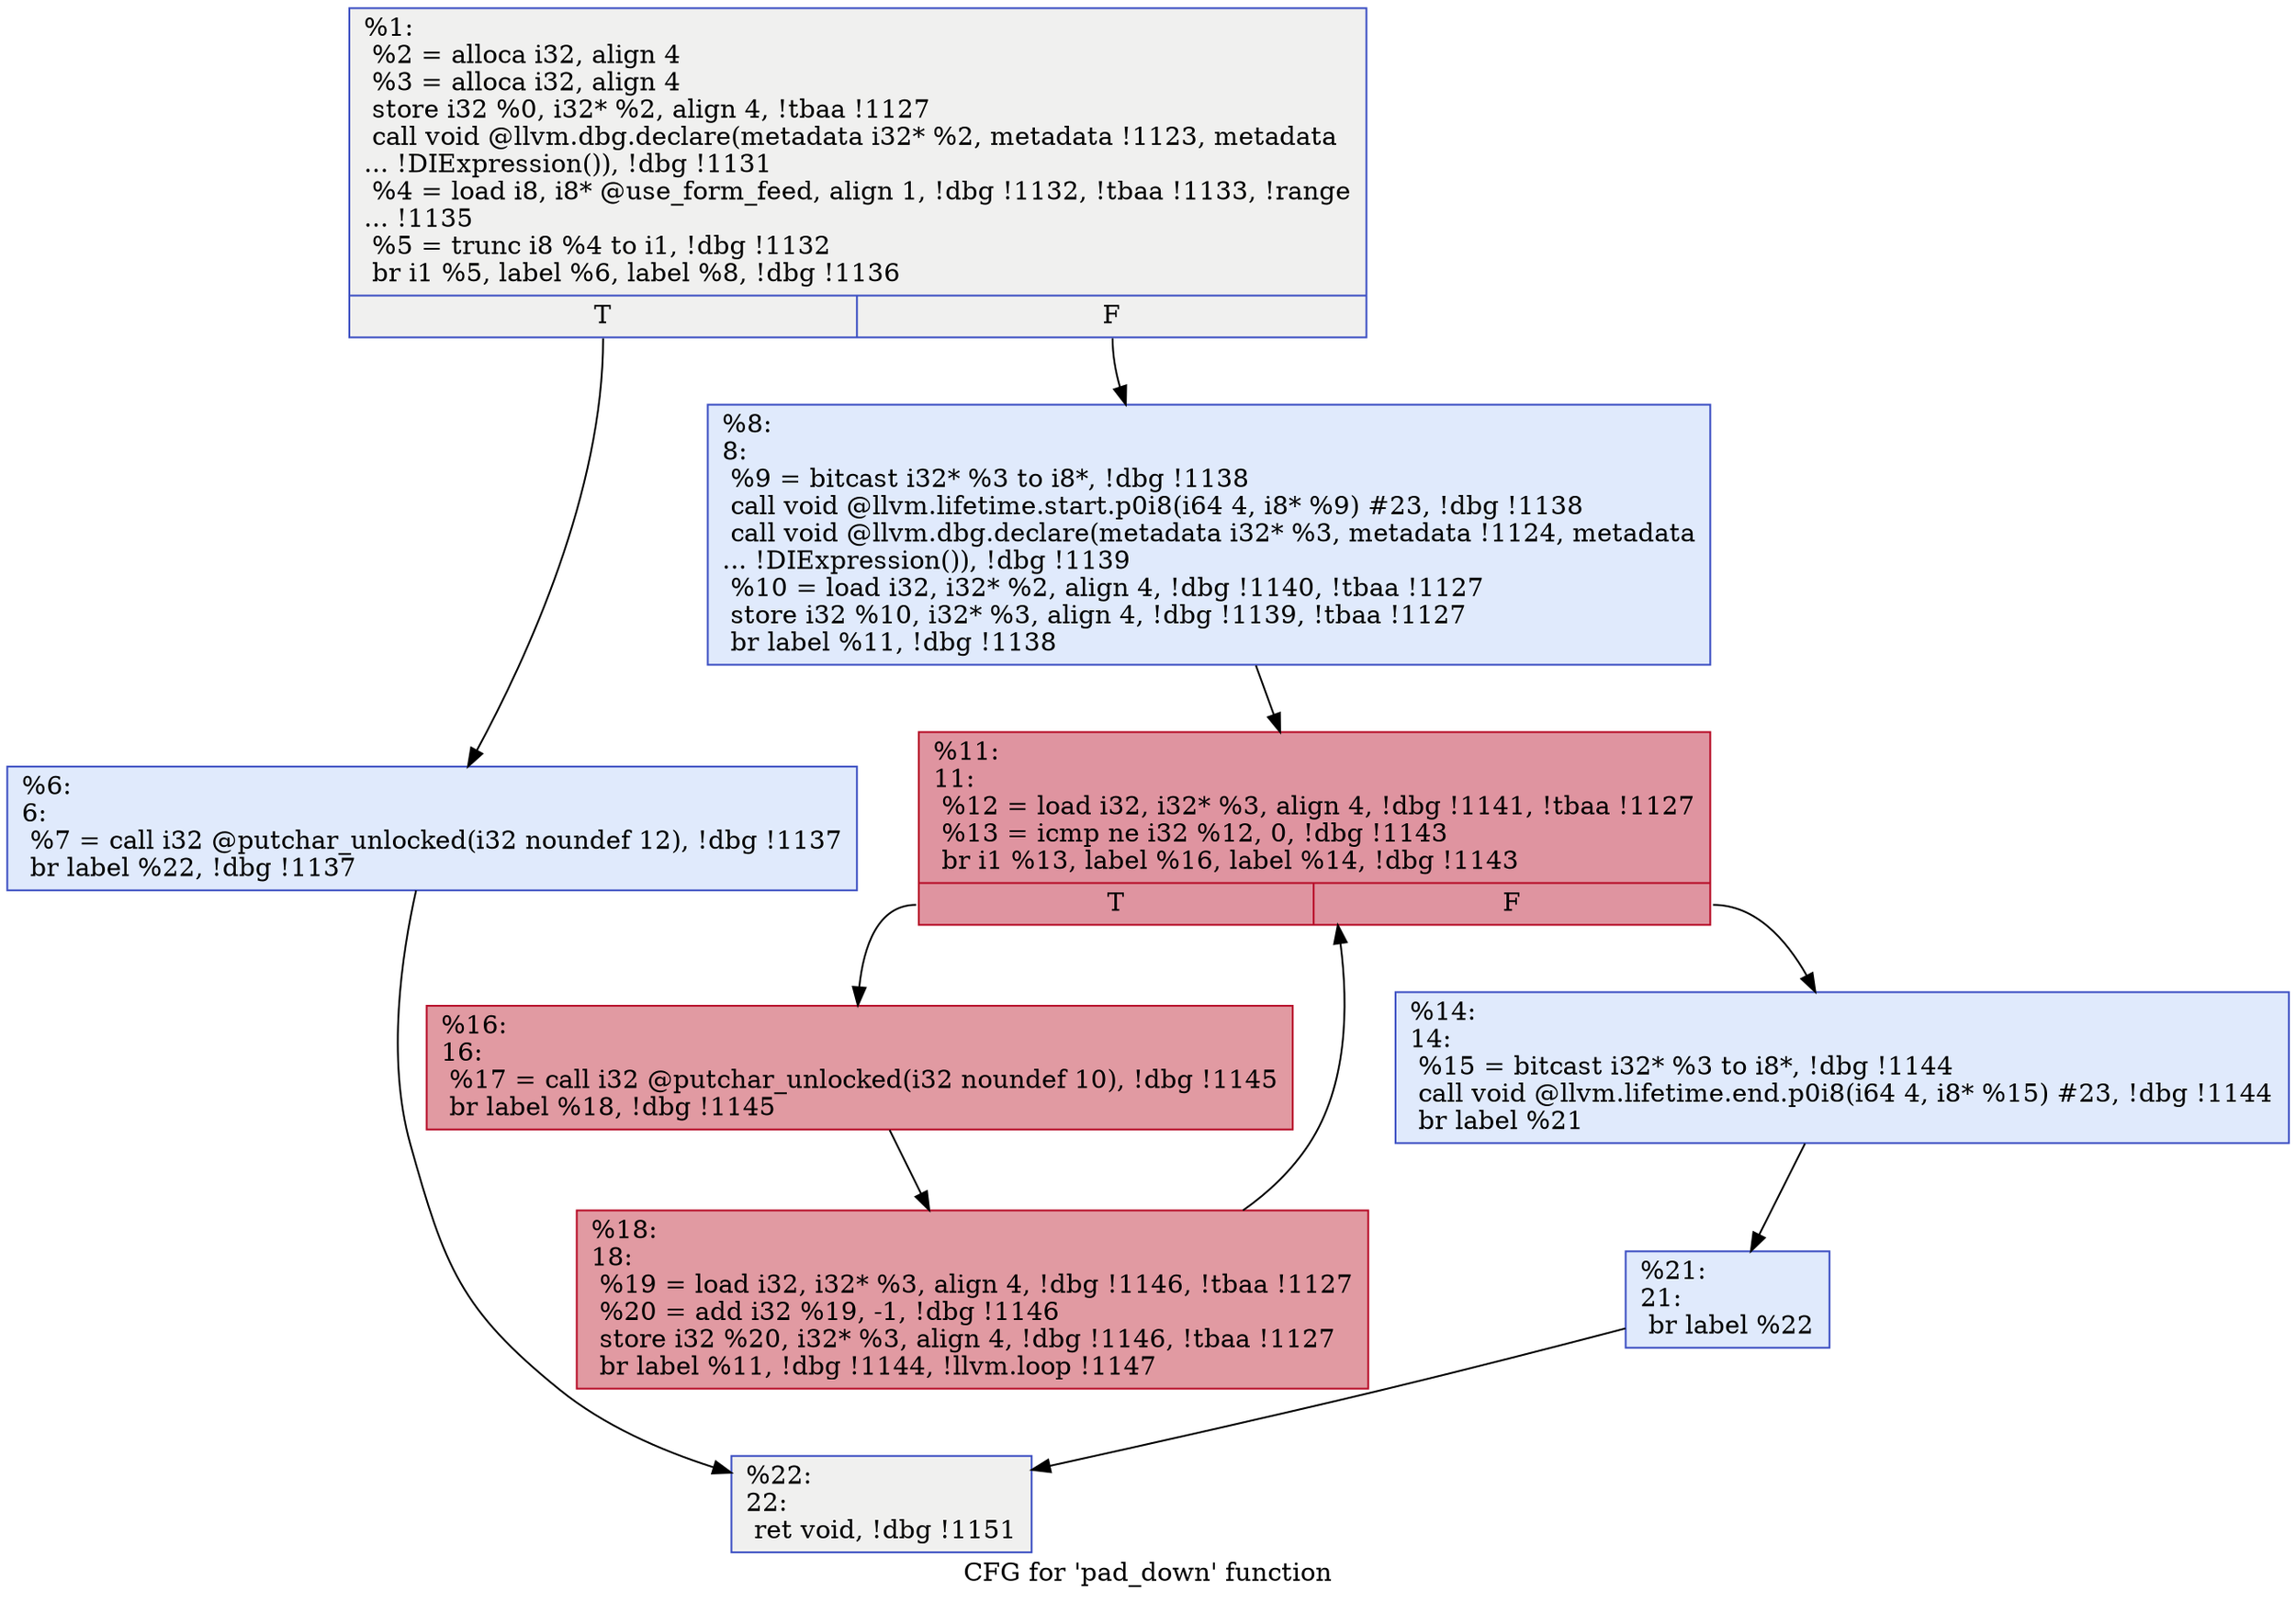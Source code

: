 digraph "CFG for 'pad_down' function" {
	label="CFG for 'pad_down' function";

	Node0x1652a60 [shape=record,color="#3d50c3ff", style=filled, fillcolor="#dedcdb70",label="{%1:\l  %2 = alloca i32, align 4\l  %3 = alloca i32, align 4\l  store i32 %0, i32* %2, align 4, !tbaa !1127\l  call void @llvm.dbg.declare(metadata i32* %2, metadata !1123, metadata\l... !DIExpression()), !dbg !1131\l  %4 = load i8, i8* @use_form_feed, align 1, !dbg !1132, !tbaa !1133, !range\l... !1135\l  %5 = trunc i8 %4 to i1, !dbg !1132\l  br i1 %5, label %6, label %8, !dbg !1136\l|{<s0>T|<s1>F}}"];
	Node0x1652a60:s0 -> Node0x1652ab0;
	Node0x1652a60:s1 -> Node0x1652b00;
	Node0x1652ab0 [shape=record,color="#3d50c3ff", style=filled, fillcolor="#b9d0f970",label="{%6:\l6:                                                \l  %7 = call i32 @putchar_unlocked(i32 noundef 12), !dbg !1137\l  br label %22, !dbg !1137\l}"];
	Node0x1652ab0 -> Node0x1652ce0;
	Node0x1652b00 [shape=record,color="#3d50c3ff", style=filled, fillcolor="#b9d0f970",label="{%8:\l8:                                                \l  %9 = bitcast i32* %3 to i8*, !dbg !1138\l  call void @llvm.lifetime.start.p0i8(i64 4, i8* %9) #23, !dbg !1138\l  call void @llvm.dbg.declare(metadata i32* %3, metadata !1124, metadata\l... !DIExpression()), !dbg !1139\l  %10 = load i32, i32* %2, align 4, !dbg !1140, !tbaa !1127\l  store i32 %10, i32* %3, align 4, !dbg !1139, !tbaa !1127\l  br label %11, !dbg !1138\l}"];
	Node0x1652b00 -> Node0x1652b50;
	Node0x1652b50 [shape=record,color="#b70d28ff", style=filled, fillcolor="#b70d2870",label="{%11:\l11:                                               \l  %12 = load i32, i32* %3, align 4, !dbg !1141, !tbaa !1127\l  %13 = icmp ne i32 %12, 0, !dbg !1143\l  br i1 %13, label %16, label %14, !dbg !1143\l|{<s0>T|<s1>F}}"];
	Node0x1652b50:s0 -> Node0x1652bf0;
	Node0x1652b50:s1 -> Node0x1652ba0;
	Node0x1652ba0 [shape=record,color="#3d50c3ff", style=filled, fillcolor="#b9d0f970",label="{%14:\l14:                                               \l  %15 = bitcast i32* %3 to i8*, !dbg !1144\l  call void @llvm.lifetime.end.p0i8(i64 4, i8* %15) #23, !dbg !1144\l  br label %21\l}"];
	Node0x1652ba0 -> Node0x1652c90;
	Node0x1652bf0 [shape=record,color="#b70d28ff", style=filled, fillcolor="#bb1b2c70",label="{%16:\l16:                                               \l  %17 = call i32 @putchar_unlocked(i32 noundef 10), !dbg !1145\l  br label %18, !dbg !1145\l}"];
	Node0x1652bf0 -> Node0x1652c40;
	Node0x1652c40 [shape=record,color="#b70d28ff", style=filled, fillcolor="#bb1b2c70",label="{%18:\l18:                                               \l  %19 = load i32, i32* %3, align 4, !dbg !1146, !tbaa !1127\l  %20 = add i32 %19, -1, !dbg !1146\l  store i32 %20, i32* %3, align 4, !dbg !1146, !tbaa !1127\l  br label %11, !dbg !1144, !llvm.loop !1147\l}"];
	Node0x1652c40 -> Node0x1652b50;
	Node0x1652c90 [shape=record,color="#3d50c3ff", style=filled, fillcolor="#b9d0f970",label="{%21:\l21:                                               \l  br label %22\l}"];
	Node0x1652c90 -> Node0x1652ce0;
	Node0x1652ce0 [shape=record,color="#3d50c3ff", style=filled, fillcolor="#dedcdb70",label="{%22:\l22:                                               \l  ret void, !dbg !1151\l}"];
}
